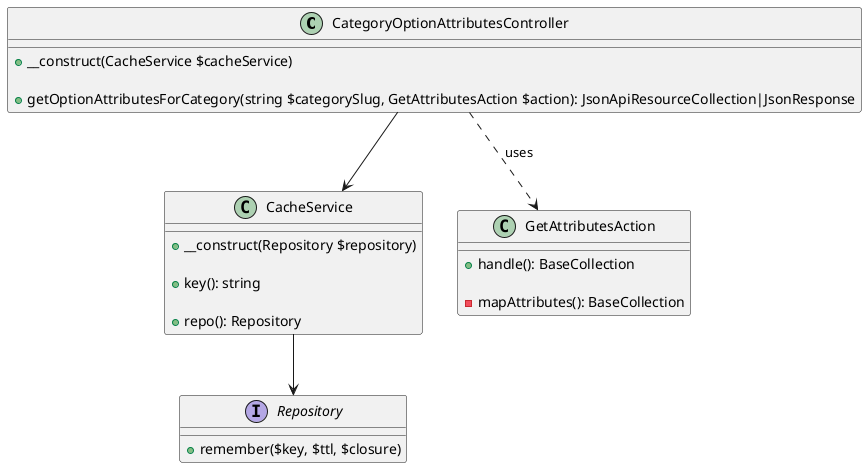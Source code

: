 @startuml

class CategoryOptionAttributesController {
    + __construct(CacheService $cacheService)

    + getOptionAttributesForCategory(string $categorySlug, GetAttributesAction $action): JsonApiResourceCollection|JsonResponse
}

class CacheService {
    + __construct(Repository $repository)

    + key(): string

    + repo(): Repository
}

class GetAttributesAction {
    + handle(): BaseCollection

    - mapAttributes(): BaseCollection
}

interface Repository {
    + remember($key, $ttl, $closure)
}

CategoryOptionAttributesController --> CacheService
CategoryOptionAttributesController ..> GetAttributesAction : uses
CacheService --> Repository

@enduml